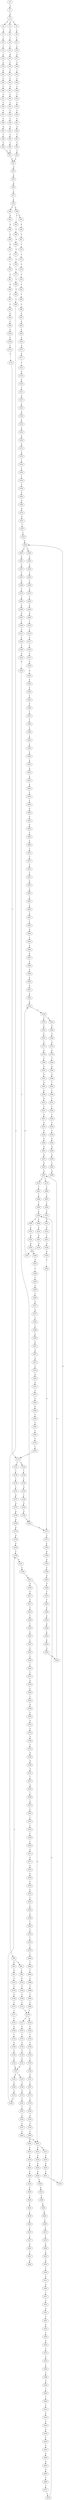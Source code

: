 strict digraph  {
	S0 -> S1 [ label = A ];
	S1 -> S2 [ label = G ];
	S2 -> S3 [ label = G ];
	S2 -> S4 [ label = C ];
	S2 -> S5 [ label = T ];
	S3 -> S6 [ label = G ];
	S4 -> S7 [ label = T ];
	S5 -> S8 [ label = T ];
	S6 -> S9 [ label = T ];
	S7 -> S10 [ label = T ];
	S8 -> S11 [ label = T ];
	S9 -> S12 [ label = C ];
	S10 -> S13 [ label = C ];
	S11 -> S14 [ label = C ];
	S12 -> S15 [ label = A ];
	S13 -> S16 [ label = A ];
	S14 -> S17 [ label = A ];
	S15 -> S18 [ label = C ];
	S16 -> S19 [ label = C ];
	S17 -> S20 [ label = C ];
	S18 -> S21 [ label = T ];
	S19 -> S22 [ label = G ];
	S20 -> S23 [ label = T ];
	S21 -> S24 [ label = C ];
	S22 -> S25 [ label = C ];
	S23 -> S26 [ label = C ];
	S24 -> S27 [ label = G ];
	S25 -> S28 [ label = C ];
	S26 -> S29 [ label = C ];
	S27 -> S30 [ label = C ];
	S28 -> S31 [ label = C ];
	S29 -> S32 [ label = T ];
	S30 -> S33 [ label = T ];
	S31 -> S34 [ label = T ];
	S32 -> S35 [ label = T ];
	S33 -> S36 [ label = T ];
	S34 -> S37 [ label = T ];
	S35 -> S38 [ label = T ];
	S36 -> S39 [ label = C ];
	S37 -> S40 [ label = C ];
	S38 -> S41 [ label = C ];
	S39 -> S42 [ label = A ];
	S40 -> S43 [ label = A ];
	S41 -> S44 [ label = A ];
	S42 -> S45 [ label = T ];
	S43 -> S46 [ label = T ];
	S44 -> S47 [ label = T ];
	S45 -> S48 [ label = C ];
	S46 -> S49 [ label = C ];
	S47 -> S50 [ label = C ];
	S48 -> S51 [ label = C ];
	S49 -> S51 [ label = C ];
	S50 -> S52 [ label = C ];
	S51 -> S53 [ label = A ];
	S52 -> S53 [ label = A ];
	S53 -> S54 [ label = G ];
	S54 -> S55 [ label = A ];
	S55 -> S56 [ label = A ];
	S56 -> S57 [ label = C ];
	S57 -> S58 [ label = C ];
	S58 -> S59 [ label = A ];
	S58 -> S60 [ label = G ];
	S59 -> S61 [ label = G ];
	S59 -> S62 [ label = C ];
	S60 -> S63 [ label = G ];
	S61 -> S64 [ label = A ];
	S62 -> S65 [ label = C ];
	S63 -> S66 [ label = A ];
	S64 -> S67 [ label = C ];
	S65 -> S68 [ label = A ];
	S66 -> S69 [ label = C ];
	S67 -> S70 [ label = T ];
	S68 -> S71 [ label = C ];
	S69 -> S72 [ label = G ];
	S70 -> S73 [ label = C ];
	S71 -> S74 [ label = C ];
	S72 -> S75 [ label = C ];
	S73 -> S76 [ label = C ];
	S74 -> S77 [ label = C ];
	S75 -> S78 [ label = C ];
	S76 -> S79 [ label = C ];
	S77 -> S80 [ label = C ];
	S78 -> S81 [ label = C ];
	S79 -> S82 [ label = A ];
	S80 -> S83 [ label = T ];
	S81 -> S84 [ label = A ];
	S82 -> S85 [ label = T ];
	S83 -> S86 [ label = T ];
	S84 -> S87 [ label = T ];
	S85 -> S88 [ label = C ];
	S86 -> S89 [ label = C ];
	S87 -> S90 [ label = C ];
	S88 -> S91 [ label = T ];
	S89 -> S92 [ label = C ];
	S89 -> S93 [ label = G ];
	S90 -> S94 [ label = G ];
	S91 -> S95 [ label = G ];
	S92 -> S96 [ label = T ];
	S93 -> S97 [ label = A ];
	S94 -> S98 [ label = T ];
	S95 -> S99 [ label = C ];
	S96 -> S100 [ label = G ];
	S97 -> S101 [ label = T ];
	S98 -> S102 [ label = C ];
	S99 -> S103 [ label = C ];
	S100 -> S104 [ label = T ];
	S101 -> S105 [ label = C ];
	S102 -> S106 [ label = C ];
	S103 -> S107 [ label = A ];
	S104 -> S108 [ label = C ];
	S105 -> S109 [ label = G ];
	S106 -> S110 [ label = T ];
	S107 -> S111 [ label = G ];
	S108 -> S112 [ label = C ];
	S109 -> S113 [ label = T ];
	S110 -> S114 [ label = C ];
	S111 -> S115 [ label = T ];
	S112 -> S116 [ label = T ];
	S113 -> S117 [ label = T ];
	S114 -> S118 [ label = T ];
	S115 -> S119 [ label = C ];
	S116 -> S120 [ label = A ];
	S116 -> S121 [ label = T ];
	S117 -> S122 [ label = T ];
	S118 -> S123 [ label = T ];
	S118 -> S124 [ label = G ];
	S119 -> S125 [ label = G ];
	S120 -> S126 [ label = C ];
	S121 -> S127 [ label = G ];
	S122 -> S128 [ label = G ];
	S123 -> S129 [ label = C ];
	S124 -> S130 [ label = T ];
	S125 -> S131 [ label = T ];
	S126 -> S132 [ label = T ];
	S127 -> S133 [ label = T ];
	S128 -> S134 [ label = T ];
	S129 -> S135 [ label = T ];
	S130 -> S136 [ label = C ];
	S131 -> S137 [ label = A ];
	S132 -> S138 [ label = A ];
	S133 -> S139 [ label = A ];
	S134 -> S140 [ label = A ];
	S135 -> S141 [ label = C ];
	S136 -> S142 [ label = G ];
	S137 -> S143 [ label = A ];
	S138 -> S144 [ label = C ];
	S139 -> S145 [ label = G ];
	S140 -> S146 [ label = G ];
	S141 -> S147 [ label = G ];
	S142 -> S148 [ label = T ];
	S143 -> S149 [ label = G ];
	S144 -> S150 [ label = C ];
	S145 -> S151 [ label = G ];
	S146 -> S152 [ label = G ];
	S147 -> S153 [ label = G ];
	S148 -> S154 [ label = G ];
	S149 -> S155 [ label = A ];
	S150 -> S156 [ label = A ];
	S151 -> S157 [ label = A ];
	S152 -> S157 [ label = A ];
	S153 -> S158 [ label = A ];
	S154 -> S159 [ label = G ];
	S155 -> S160 [ label = C ];
	S156 -> S161 [ label = G ];
	S157 -> S162 [ label = G ];
	S157 -> S163 [ label = A ];
	S158 -> S164 [ label = G ];
	S159 -> S165 [ label = T ];
	S160 -> S166 [ label = G ];
	S161 -> S167 [ label = G ];
	S162 -> S168 [ label = A ];
	S163 -> S169 [ label = A ];
	S164 -> S170 [ label = A ];
	S165 -> S171 [ label = A ];
	S166 -> S172 [ label = G ];
	S167 -> S173 [ label = A ];
	S168 -> S174 [ label = G ];
	S169 -> S175 [ label = G ];
	S170 -> S176 [ label = G ];
	S171 -> S177 [ label = C ];
	S172 -> S178 [ label = C ];
	S173 -> S179 [ label = G ];
	S174 -> S180 [ label = G ];
	S175 -> S181 [ label = G ];
	S176 -> S182 [ label = G ];
	S177 -> S183 [ label = C ];
	S178 -> S184 [ label = T ];
	S179 -> S185 [ label = A ];
	S180 -> S186 [ label = T ];
	S181 -> S187 [ label = T ];
	S182 -> S186 [ label = T ];
	S183 -> S188 [ label = G ];
	S184 -> S189 [ label = C ];
	S185 -> S190 [ label = G ];
	S186 -> S191 [ label = C ];
	S187 -> S192 [ label = C ];
	S188 -> S193 [ label = G ];
	S189 -> S194 [ label = T ];
	S190 -> S195 [ label = T ];
	S191 -> S196 [ label = C ];
	S192 -> S197 [ label = C ];
	S193 -> S198 [ label = T ];
	S194 -> S199 [ label = C ];
	S195 -> S200 [ label = C ];
	S196 -> S201 [ label = C ];
	S197 -> S202 [ label = C ];
	S198 -> S203 [ label = G ];
	S199 -> S204 [ label = G ];
	S200 -> S205 [ label = A ];
	S201 -> S206 [ label = A ];
	S201 -> S207 [ label = G ];
	S202 -> S207 [ label = G ];
	S203 -> S208 [ label = G ];
	S204 -> S209 [ label = A ];
	S205 -> S210 [ label = G ];
	S206 -> S211 [ label = G ];
	S207 -> S212 [ label = G ];
	S207 -> S213 [ label = A ];
	S208 -> S214 [ label = T ];
	S209 -> S215 [ label = A ];
	S210 -> S216 [ label = G ];
	S211 -> S217 [ label = A ];
	S212 -> S218 [ label = A ];
	S213 -> S219 [ label = A ];
	S214 -> S220 [ label = T ];
	S215 -> S221 [ label = G ];
	S216 -> S222 [ label = A ];
	S217 -> S223 [ label = G ];
	S218 -> S224 [ label = G ];
	S219 -> S225 [ label = G ];
	S220 -> S226 [ label = A ];
	S221 -> S227 [ label = T ];
	S222 -> S228 [ label = C ];
	S223 -> S229 [ label = C ];
	S224 -> S230 [ label = G ];
	S225 -> S231 [ label = T ];
	S226 -> S232 [ label = G ];
	S227 -> S233 [ label = C ];
	S228 -> S234 [ label = C ];
	S229 -> S235 [ label = C ];
	S230 -> S236 [ label = C ];
	S231 -> S237 [ label = C ];
	S232 -> S238 [ label = A ];
	S233 -> S239 [ label = G ];
	S234 -> S240 [ label = A ];
	S235 -> S241 [ label = A ];
	S236 -> S242 [ label = G ];
	S237 -> S239 [ label = G ];
	S238 -> S243 [ label = A ];
	S239 -> S244 [ label = C ];
	S239 -> S245 [ label = A ];
	S240 -> S246 [ label = G ];
	S241 -> S247 [ label = C ];
	S242 -> S248 [ label = T ];
	S243 -> S249 [ label = G ];
	S244 -> S250 [ label = G ];
	S245 -> S251 [ label = G ];
	S246 -> S252 [ label = T ];
	S247 -> S253 [ label = G ];
	S248 -> S254 [ label = G ];
	S249 -> S255 [ label = G ];
	S250 -> S256 [ label = G ];
	S251 -> S257 [ label = G ];
	S252 -> S258 [ label = C ];
	S253 -> S259 [ label = G ];
	S254 -> S260 [ label = G ];
	S255 -> S261 [ label = G ];
	S256 -> S262 [ label = C ];
	S257 -> S263 [ label = T ];
	S258 -> S264 [ label = T ];
	S259 -> S265 [ label = T ];
	S260 -> S266 [ label = T ];
	S261 -> S267 [ label = G ];
	S262 -> S268 [ label = T ];
	S263 -> S269 [ label = A ];
	S264 -> S270 [ label = C ];
	S265 -> S271 [ label = T ];
	S266 -> S272 [ label = A ];
	S267 -> S273 [ label = T ];
	S267 -> S274 [ label = G ];
	S268 -> S275 [ label = A ];
	S269 -> S276 [ label = T ];
	S270 -> S277 [ label = T ];
	S271 -> S278 [ label = A ];
	S272 -> S279 [ label = T ];
	S273 -> S280 [ label = C ];
	S274 -> S281 [ label = T ];
	S275 -> S282 [ label = T ];
	S276 -> S283 [ label = A ];
	S277 -> S284 [ label = G ];
	S278 -> S285 [ label = C ];
	S279 -> S286 [ label = G ];
	S280 -> S287 [ label = T ];
	S281 -> S288 [ label = C ];
	S282 -> S289 [ label = A ];
	S283 -> S290 [ label = A ];
	S284 -> S291 [ label = T ];
	S285 -> S292 [ label = T ];
	S286 -> S293 [ label = A ];
	S287 -> S294 [ label = C ];
	S288 -> S295 [ label = C ];
	S289 -> S296 [ label = G ];
	S290 -> S297 [ label = G ];
	S291 -> S298 [ label = A ];
	S292 -> S299 [ label = G ];
	S293 -> S300 [ label = G ];
	S294 -> S301 [ label = T ];
	S295 -> S302 [ label = G ];
	S296 -> S303 [ label = T ];
	S297 -> S304 [ label = T ];
	S299 -> S305 [ label = C ];
	S300 -> S306 [ label = C ];
	S301 -> S307 [ label = C ];
	S302 -> S308 [ label = C ];
	S302 -> S309 [ label = T ];
	S303 -> S310 [ label = A ];
	S304 -> S311 [ label = C ];
	S305 -> S312 [ label = A ];
	S306 -> S313 [ label = G ];
	S307 -> S314 [ label = G ];
	S308 -> S315 [ label = C ];
	S309 -> S316 [ label = C ];
	S310 -> S317 [ label = G ];
	S311 -> S318 [ label = G ];
	S312 -> S319 [ label = G ];
	S313 -> S320 [ label = G ];
	S314 -> S321 [ label = T ];
	S315 -> S322 [ label = G ];
	S316 -> S323 [ label = G ];
	S317 -> S324 [ label = C ];
	S318 -> S325 [ label = T ];
	S319 -> S326 [ label = A ];
	S320 -> S327 [ label = T ];
	S321 -> S328 [ label = G ];
	S322 -> S329 [ label = G ];
	S323 -> S330 [ label = G ];
	S324 -> S331 [ label = C ];
	S325 -> S332 [ label = G ];
	S326 -> S333 [ label = C ];
	S327 -> S334 [ label = C ];
	S328 -> S335 [ label = G ];
	S329 -> S336 [ label = A ];
	S330 -> S337 [ label = A ];
	S331 -> S338 [ label = G ];
	S332 -> S339 [ label = G ];
	S333 -> S340 [ label = G ];
	S334 -> S341 [ label = G ];
	S335 -> S342 [ label = T ];
	S336 -> S343 [ label = A ];
	S337 -> S344 [ label = A ];
	S338 -> S345 [ label = A ];
	S339 -> S165 [ label = T ];
	S340 -> S346 [ label = G ];
	S341 -> S347 [ label = C ];
	S342 -> S171 [ label = A ];
	S343 -> S348 [ label = C ];
	S344 -> S349 [ label = C ];
	S345 -> S350 [ label = A ];
	S346 -> S351 [ label = A ];
	S347 -> S352 [ label = A ];
	S348 -> S353 [ label = T ];
	S349 -> S354 [ label = A ];
	S349 -> S355 [ label = T ];
	S350 -> S356 [ label = A ];
	S351 -> S357 [ label = C ];
	S352 -> S358 [ label = C ];
	S353 -> S359 [ label = G ];
	S354 -> S360 [ label = G ];
	S355 -> S361 [ label = A ];
	S356 -> S362 [ label = C ];
	S357 -> S363 [ label = A ];
	S358 -> S364 [ label = G ];
	S359 -> S365 [ label = C ];
	S360 -> S366 [ label = G ];
	S361 -> S367 [ label = C ];
	S362 -> S368 [ label = C ];
	S363 -> S369 [ label = C ];
	S364 -> S370 [ label = C ];
	S365 -> S371 [ label = A ];
	S366 -> S372 [ label = A ];
	S367 -> S373 [ label = A ];
	S368 -> S374 [ label = C ];
	S369 -> S375 [ label = A ];
	S370 -> S376 [ label = G ];
	S371 -> S377 [ label = A ];
	S372 -> S378 [ label = A ];
	S373 -> S379 [ label = A ];
	S374 -> S380 [ label = C ];
	S375 -> S381 [ label = C ];
	S376 -> S382 [ label = C ];
	S377 -> S383 [ label = C ];
	S378 -> S384 [ label = T ];
	S379 -> S385 [ label = C ];
	S380 -> S386 [ label = G ];
	S381 -> S387 [ label = C ];
	S382 -> S388 [ label = G ];
	S383 -> S389 [ label = C ];
	S384 -> S390 [ label = A ];
	S385 -> S391 [ label = G ];
	S386 -> S392 [ label = A ];
	S387 -> S393 [ label = T ];
	S388 -> S394 [ label = G ];
	S389 -> S395 [ label = A ];
	S390 -> S396 [ label = G ];
	S391 -> S397 [ label = A ];
	S392 -> S398 [ label = C ];
	S393 -> S399 [ label = C ];
	S394 -> S400 [ label = C ];
	S395 -> S401 [ label = G ];
	S396 -> S402 [ label = T ];
	S397 -> S403 [ label = A ];
	S398 -> S404 [ label = T ];
	S399 -> S405 [ label = T ];
	S400 -> S406 [ label = T ];
	S401 -> S407 [ label = A ];
	S402 -> S408 [ label = C ];
	S403 -> S409 [ label = A ];
	S404 -> S410 [ label = A ];
	S405 -> S411 [ label = A ];
	S406 -> S412 [ label = G ];
	S407 -> S413 [ label = A ];
	S408 -> S414 [ label = T ];
	S409 -> S415 [ label = A ];
	S410 -> S416 [ label = G ];
	S411 -> S417 [ label = G ];
	S412 -> S418 [ label = G ];
	S413 -> S419 [ label = C ];
	S414 -> S420 [ label = C ];
	S415 -> S421 [ label = C ];
	S416 -> S422 [ label = A ];
	S417 -> S423 [ label = A ];
	S418 -> S424 [ label = A ];
	S419 -> S425 [ label = A ];
	S420 -> S426 [ label = T ];
	S421 -> S427 [ label = A ];
	S422 -> S428 [ label = A ];
	S423 -> S429 [ label = A ];
	S424 -> S430 [ label = A ];
	S425 -> S431 [ label = G ];
	S426 -> S432 [ label = C ];
	S427 -> S433 [ label = G ];
	S428 -> S434 [ label = T ];
	S429 -> S435 [ label = C ];
	S430 -> S436 [ label = T ];
	S431 -> S437 [ label = C ];
	S432 -> S438 [ label = T ];
	S433 -> S439 [ label = A ];
	S434 -> S440 [ label = C ];
	S435 -> S441 [ label = G ];
	S436 -> S442 [ label = G ];
	S437 -> S443 [ label = C ];
	S438 -> S444 [ label = G ];
	S439 -> S445 [ label = A ];
	S440 -> S446 [ label = G ];
	S441 -> S447 [ label = A ];
	S442 -> S448 [ label = G ];
	S443 -> S449 [ label = G ];
	S444 -> S450 [ label = A ];
	S445 -> S451 [ label = G ];
	S446 -> S452 [ label = G ];
	S447 -> S453 [ label = G ];
	S448 -> S454 [ label = G ];
	S449 -> S455 [ label = T ];
	S450 -> S456 [ label = G ];
	S451 -> S457 [ label = G ];
	S452 -> S458 [ label = G ];
	S453 -> S459 [ label = G ];
	S454 -> S460 [ label = G ];
	S455 -> S461 [ label = C ];
	S456 -> S462 [ label = T ];
	S457 -> S463 [ label = G ];
	S458 -> S464 [ label = T ];
	S459 -> S465 [ label = T ];
	S460 -> S466 [ label = T ];
	S461 -> S467 [ label = C ];
	S462 -> S468 [ label = A ];
	S463 -> S267 [ label = G ];
	S464 -> S469 [ label = A ];
	S465 -> S470 [ label = G ];
	S466 -> S471 [ label = C ];
	S467 -> S472 [ label = T ];
	S469 -> S473 [ label = T ];
	S470 -> S474 [ label = T ];
	S471 -> S475 [ label = C ];
	S472 -> S476 [ label = C ];
	S473 -> S477 [ label = C ];
	S474 -> S478 [ label = C ];
	S475 -> S302 [ label = G ];
	S476 -> S118 [ label = T ];
	S477 -> S479 [ label = C ];
	S478 -> S480 [ label = C ];
	S479 -> S481 [ label = C ];
	S480 -> S482 [ label = C ];
	S481 -> S483 [ label = G ];
	S482 -> S484 [ label = T ];
	S483 -> S485 [ label = A ];
	S484 -> S486 [ label = G ];
	S485 -> S487 [ label = A ];
	S486 -> S488 [ label = T ];
	S487 -> S489 [ label = A ];
	S488 -> S490 [ label = C ];
	S489 -> S491 [ label = G ];
	S490 -> S492 [ label = C ];
	S491 -> S493 [ label = T ];
	S492 -> S116 [ label = T ];
	S493 -> S494 [ label = G ];
	S494 -> S495 [ label = T ];
	S495 -> S496 [ label = C ];
	S496 -> S497 [ label = G ];
	S497 -> S498 [ label = T ];
	S498 -> S499 [ label = C ];
	S499 -> S500 [ label = G ];
	S500 -> S501 [ label = G ];
	S501 -> S502 [ label = A ];
	S502 -> S344 [ label = A ];
}
